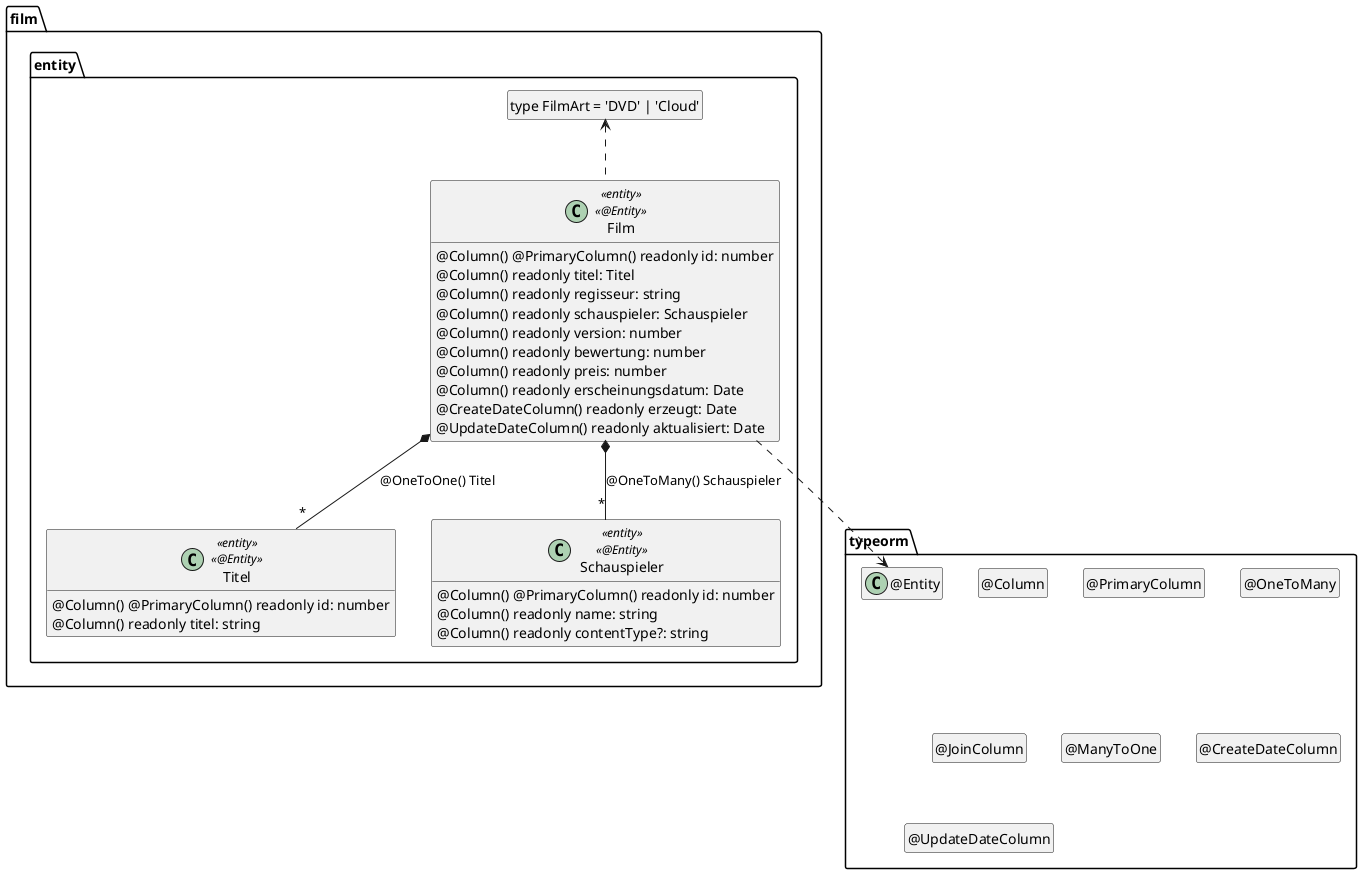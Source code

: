 
@startuml Entity

package typeorm {
  class "@Entity" as Entity
  class "@Column" as Column
  hide Column circle
  class "@PrimaryColumn" as PrimaryColumn
  hide PrimaryColumn circle
  class "@OneToMany" as OneToMany
  hide OneToMany circle
  class "@JoinColumn" as JoinColumn
  hide JoinColumn circle
  class "@ManyToOne" as ManyToOne
  hide ManyToOne circle
  class "@CreateDateColumn" as CreateDateColumn
  hide CreateDateColumn circle
  class "@UpdateDateColumn" as UpdateDateColumn
  hide UpdateDateColumn circle
}

package film.entity {
  class "type FilmArt = 'DVD' | 'Cloud'" as FilmArt
  hide FilmArt circle

  class Film <<entity>> <<@Entity>> {
    @Column() @PrimaryColumn() readonly id: number
    @Column() readonly titel: Titel
    @Column() readonly regisseur: string
    @Column() readonly schauspieler: Schauspieler
    @Column() readonly version: number
    @Column() readonly bewertung: number
    @Column() readonly preis: number
    @Column() readonly erscheinungsdatum: Date
    @CreateDateColumn() readonly erzeugt: Date
    @UpdateDateColumn() readonly aktualisiert: Date
  }

  class Titel <<entity>> <<@Entity>> {
    @Column() @PrimaryColumn() readonly id: number
    @Column() readonly titel: string
  }

  class Schauspieler <<entity>> <<@Entity>> {
    @Column() @PrimaryColumn() readonly id: number
    @Column() readonly name: string
    @Column() readonly contentType?: string
  }

  Film ..> Entity
  Film *-- "*" Titel : @OneToOne() Titel
  Film *-- "*" Schauspieler : @OneToMany() Schauspieler
  Film .up.> FilmArt
}

hide empty members


@enduml
